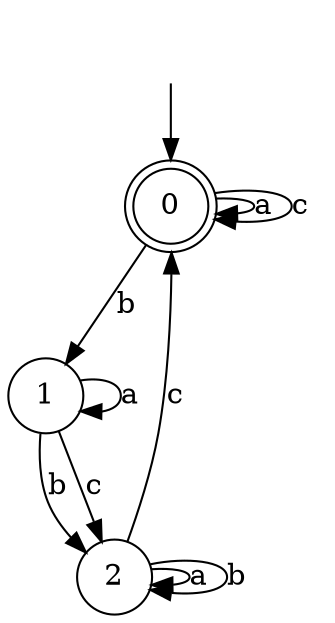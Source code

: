 digraph g {
__start [label=""shape=none]
	0[shape="doublecircle" label="0"]
	1[shape="circle" label="1"]
	2[shape="circle" label="2"]
__start -> 0
	0->0 [label="a"]
	0->1 [label="b"]
	0->0 [label="c"]
	1->1 [label="a"]
	1->2 [label="b"]
	1->2 [label="c"]
	2->2 [label="a"]
	2->2 [label="b"]
	2->0 [label="c"]
}
